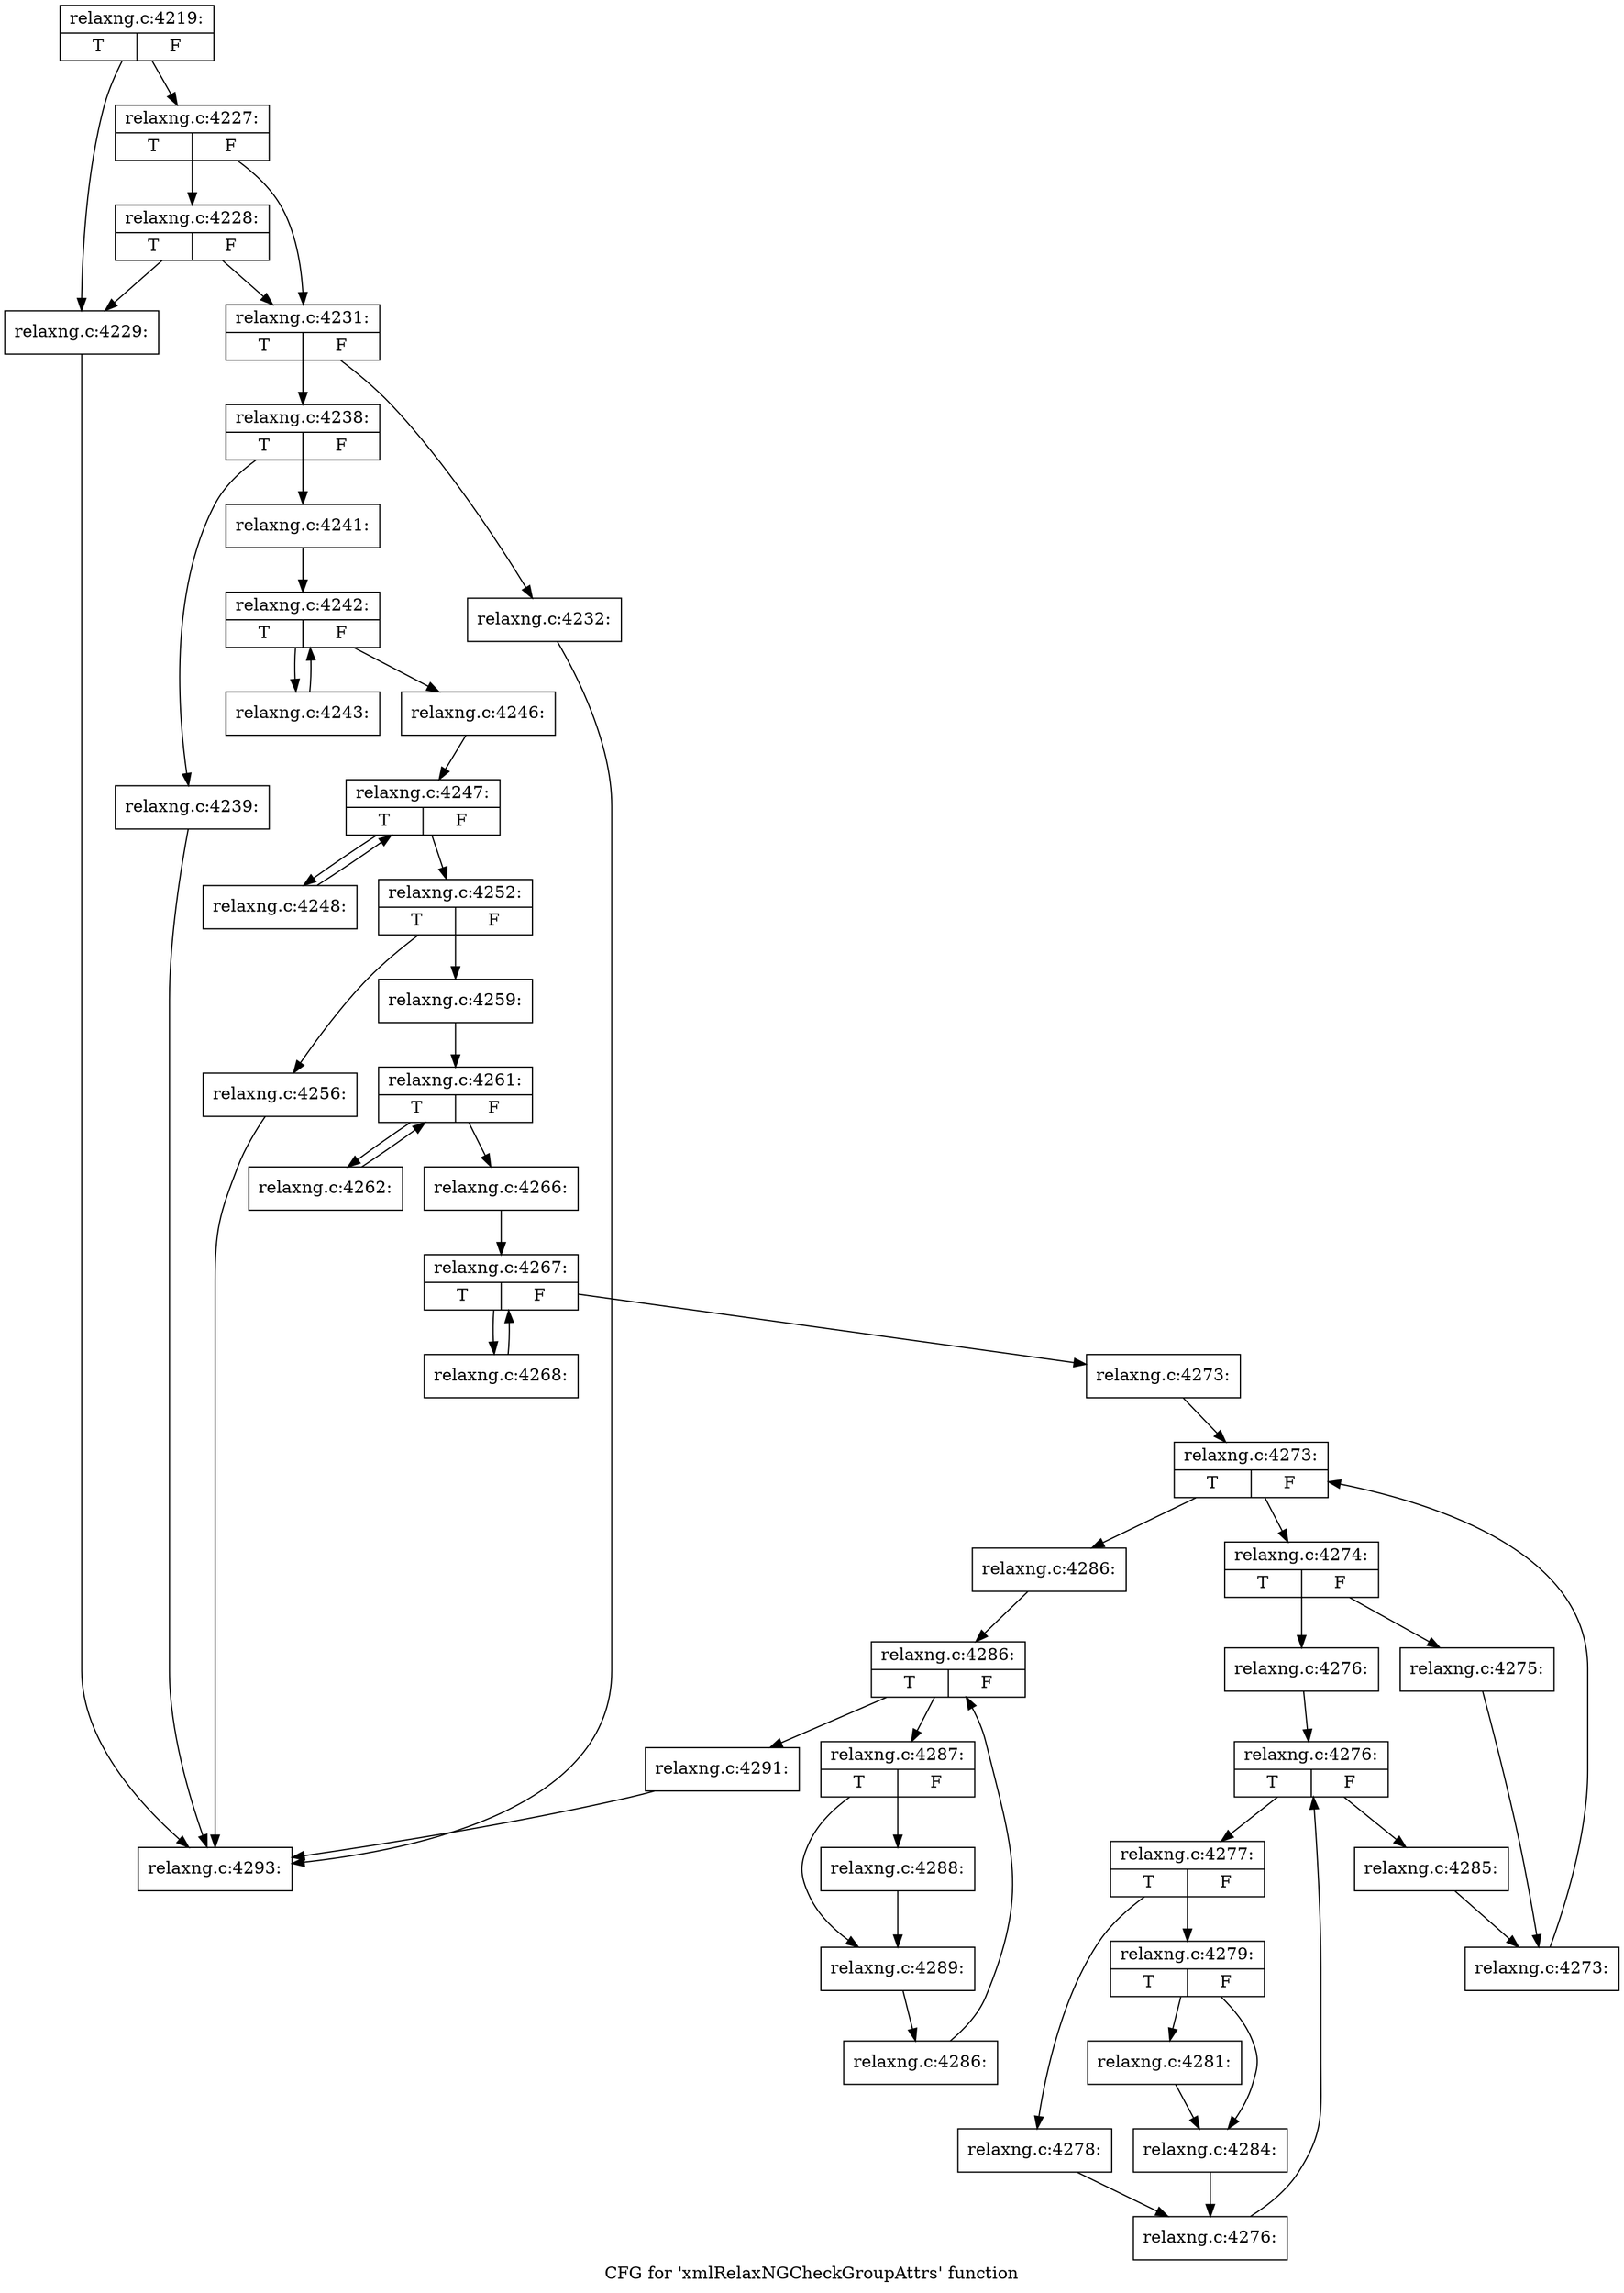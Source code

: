 digraph "CFG for 'xmlRelaxNGCheckGroupAttrs' function" {
	label="CFG for 'xmlRelaxNGCheckGroupAttrs' function";

	Node0x3da0150 [shape=record,label="{relaxng.c:4219:|{<s0>T|<s1>F}}"];
	Node0x3da0150 -> Node0x3dd65c0;
	Node0x3da0150 -> Node0x3dd6660;
	Node0x3dd6660 [shape=record,label="{relaxng.c:4227:|{<s0>T|<s1>F}}"];
	Node0x3dd6660 -> Node0x3dd6970;
	Node0x3dd6660 -> Node0x3dd6610;
	Node0x3dd6970 [shape=record,label="{relaxng.c:4228:|{<s0>T|<s1>F}}"];
	Node0x3dd6970 -> Node0x3dd65c0;
	Node0x3dd6970 -> Node0x3dd6610;
	Node0x3dd65c0 [shape=record,label="{relaxng.c:4229:}"];
	Node0x3dd65c0 -> Node0x3da0930;
	Node0x3dd6610 [shape=record,label="{relaxng.c:4231:|{<s0>T|<s1>F}}"];
	Node0x3dd6610 -> Node0x3dd7150;
	Node0x3dd6610 -> Node0x3dd71a0;
	Node0x3dd7150 [shape=record,label="{relaxng.c:4232:}"];
	Node0x3dd7150 -> Node0x3da0930;
	Node0x3dd71a0 [shape=record,label="{relaxng.c:4238:|{<s0>T|<s1>F}}"];
	Node0x3dd71a0 -> Node0x3dd7760;
	Node0x3dd71a0 -> Node0x3dd77b0;
	Node0x3dd7760 [shape=record,label="{relaxng.c:4239:}"];
	Node0x3dd7760 -> Node0x3da0930;
	Node0x3dd77b0 [shape=record,label="{relaxng.c:4241:}"];
	Node0x3dd77b0 -> Node0x3dd7ec0;
	Node0x3dd7ec0 [shape=record,label="{relaxng.c:4242:|{<s0>T|<s1>F}}"];
	Node0x3dd7ec0 -> Node0x3dd82b0;
	Node0x3dd7ec0 -> Node0x3dd80e0;
	Node0x3dd82b0 [shape=record,label="{relaxng.c:4243:}"];
	Node0x3dd82b0 -> Node0x3dd7ec0;
	Node0x3dd80e0 [shape=record,label="{relaxng.c:4246:}"];
	Node0x3dd80e0 -> Node0x3dd8ab0;
	Node0x3dd8ab0 [shape=record,label="{relaxng.c:4247:|{<s0>T|<s1>F}}"];
	Node0x3dd8ab0 -> Node0x3dd8ea0;
	Node0x3dd8ab0 -> Node0x3dd8cd0;
	Node0x3dd8ea0 [shape=record,label="{relaxng.c:4248:}"];
	Node0x3dd8ea0 -> Node0x3dd8ab0;
	Node0x3dd8cd0 [shape=record,label="{relaxng.c:4252:|{<s0>T|<s1>F}}"];
	Node0x3dd8cd0 -> Node0x3dd98d0;
	Node0x3dd8cd0 -> Node0x3dd9920;
	Node0x3dd98d0 [shape=record,label="{relaxng.c:4256:}"];
	Node0x3dd98d0 -> Node0x3da0930;
	Node0x3dd9920 [shape=record,label="{relaxng.c:4259:}"];
	Node0x3dd9920 -> Node0x3dda440;
	Node0x3dda440 [shape=record,label="{relaxng.c:4261:|{<s0>T|<s1>F}}"];
	Node0x3dda440 -> Node0x3dda830;
	Node0x3dda440 -> Node0x3dda660;
	Node0x3dda830 [shape=record,label="{relaxng.c:4262:}"];
	Node0x3dda830 -> Node0x3dda440;
	Node0x3dda660 [shape=record,label="{relaxng.c:4266:}"];
	Node0x3dda660 -> Node0x3ddb720;
	Node0x3ddb720 [shape=record,label="{relaxng.c:4267:|{<s0>T|<s1>F}}"];
	Node0x3ddb720 -> Node0x3ddbad0;
	Node0x3ddb720 -> Node0x3ddb900;
	Node0x3ddbad0 [shape=record,label="{relaxng.c:4268:}"];
	Node0x3ddbad0 -> Node0x3ddb720;
	Node0x3ddb900 [shape=record,label="{relaxng.c:4273:}"];
	Node0x3ddb900 -> Node0x3ddc6d0;
	Node0x3ddc6d0 [shape=record,label="{relaxng.c:4273:|{<s0>T|<s1>F}}"];
	Node0x3ddc6d0 -> Node0x3ddc9b0;
	Node0x3ddc6d0 -> Node0x3ddc530;
	Node0x3ddc9b0 [shape=record,label="{relaxng.c:4274:|{<s0>T|<s1>F}}"];
	Node0x3ddc9b0 -> Node0x3ddcd50;
	Node0x3ddc9b0 -> Node0x3ddcda0;
	Node0x3ddcd50 [shape=record,label="{relaxng.c:4275:}"];
	Node0x3ddcd50 -> Node0x3ddc920;
	Node0x3ddcda0 [shape=record,label="{relaxng.c:4276:}"];
	Node0x3ddcda0 -> Node0x3ddd380;
	Node0x3ddd380 [shape=record,label="{relaxng.c:4276:|{<s0>T|<s1>F}}"];
	Node0x3ddd380 -> Node0x3ddd660;
	Node0x3ddd380 -> Node0x3ddd1e0;
	Node0x3ddd660 [shape=record,label="{relaxng.c:4277:|{<s0>T|<s1>F}}"];
	Node0x3ddd660 -> Node0x3ddda00;
	Node0x3ddd660 -> Node0x3ddda50;
	Node0x3ddda00 [shape=record,label="{relaxng.c:4278:}"];
	Node0x3ddda00 -> Node0x3ddd5d0;
	Node0x3ddda50 [shape=record,label="{relaxng.c:4279:|{<s0>T|<s1>F}}"];
	Node0x3ddda50 -> Node0x3ddeaf0;
	Node0x3ddda50 -> Node0x3ddeaa0;
	Node0x3ddeaf0 [shape=record,label="{relaxng.c:4281:}"];
	Node0x3ddeaf0 -> Node0x3ddeaa0;
	Node0x3ddeaa0 [shape=record,label="{relaxng.c:4284:}"];
	Node0x3ddeaa0 -> Node0x3ddd5d0;
	Node0x3ddd5d0 [shape=record,label="{relaxng.c:4276:}"];
	Node0x3ddd5d0 -> Node0x3ddd380;
	Node0x3ddd1e0 [shape=record,label="{relaxng.c:4285:}"];
	Node0x3ddd1e0 -> Node0x3ddc920;
	Node0x3ddc920 [shape=record,label="{relaxng.c:4273:}"];
	Node0x3ddc920 -> Node0x3ddc6d0;
	Node0x3ddc530 [shape=record,label="{relaxng.c:4286:}"];
	Node0x3ddc530 -> Node0x3ddfe40;
	Node0x3ddfe40 [shape=record,label="{relaxng.c:4286:|{<s0>T|<s1>F}}"];
	Node0x3ddfe40 -> Node0x3de00a0;
	Node0x3ddfe40 -> Node0x3ddfce0;
	Node0x3de00a0 [shape=record,label="{relaxng.c:4287:|{<s0>T|<s1>F}}"];
	Node0x3de00a0 -> Node0x3de03c0;
	Node0x3de00a0 -> Node0x3de0410;
	Node0x3de03c0 [shape=record,label="{relaxng.c:4288:}"];
	Node0x3de03c0 -> Node0x3de0410;
	Node0x3de0410 [shape=record,label="{relaxng.c:4289:}"];
	Node0x3de0410 -> Node0x3de0050;
	Node0x3de0050 [shape=record,label="{relaxng.c:4286:}"];
	Node0x3de0050 -> Node0x3ddfe40;
	Node0x3ddfce0 [shape=record,label="{relaxng.c:4291:}"];
	Node0x3ddfce0 -> Node0x3da0930;
	Node0x3da0930 [shape=record,label="{relaxng.c:4293:}"];
}

